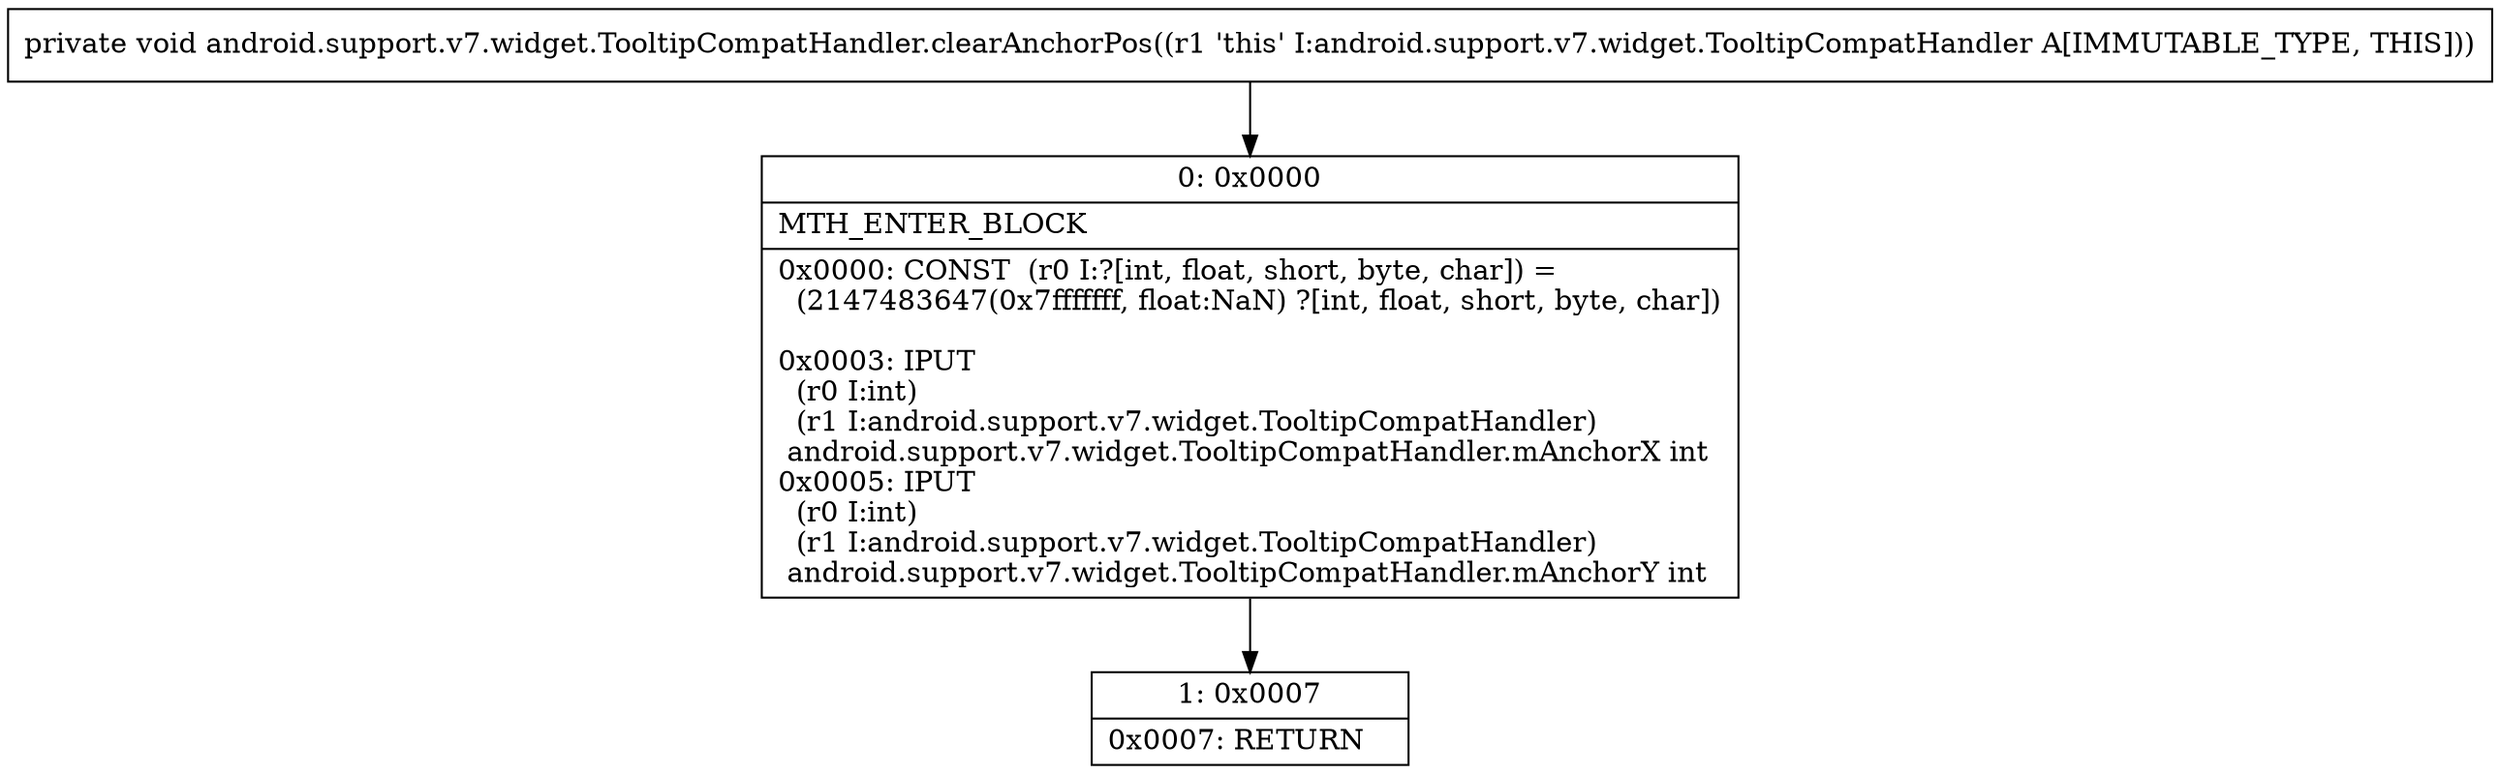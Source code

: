 digraph "CFG forandroid.support.v7.widget.TooltipCompatHandler.clearAnchorPos()V" {
Node_0 [shape=record,label="{0\:\ 0x0000|MTH_ENTER_BLOCK\l|0x0000: CONST  (r0 I:?[int, float, short, byte, char]) = \l  (2147483647(0x7fffffff, float:NaN) ?[int, float, short, byte, char])\l \l0x0003: IPUT  \l  (r0 I:int)\l  (r1 I:android.support.v7.widget.TooltipCompatHandler)\l android.support.v7.widget.TooltipCompatHandler.mAnchorX int \l0x0005: IPUT  \l  (r0 I:int)\l  (r1 I:android.support.v7.widget.TooltipCompatHandler)\l android.support.v7.widget.TooltipCompatHandler.mAnchorY int \l}"];
Node_1 [shape=record,label="{1\:\ 0x0007|0x0007: RETURN   \l}"];
MethodNode[shape=record,label="{private void android.support.v7.widget.TooltipCompatHandler.clearAnchorPos((r1 'this' I:android.support.v7.widget.TooltipCompatHandler A[IMMUTABLE_TYPE, THIS])) }"];
MethodNode -> Node_0;
Node_0 -> Node_1;
}

